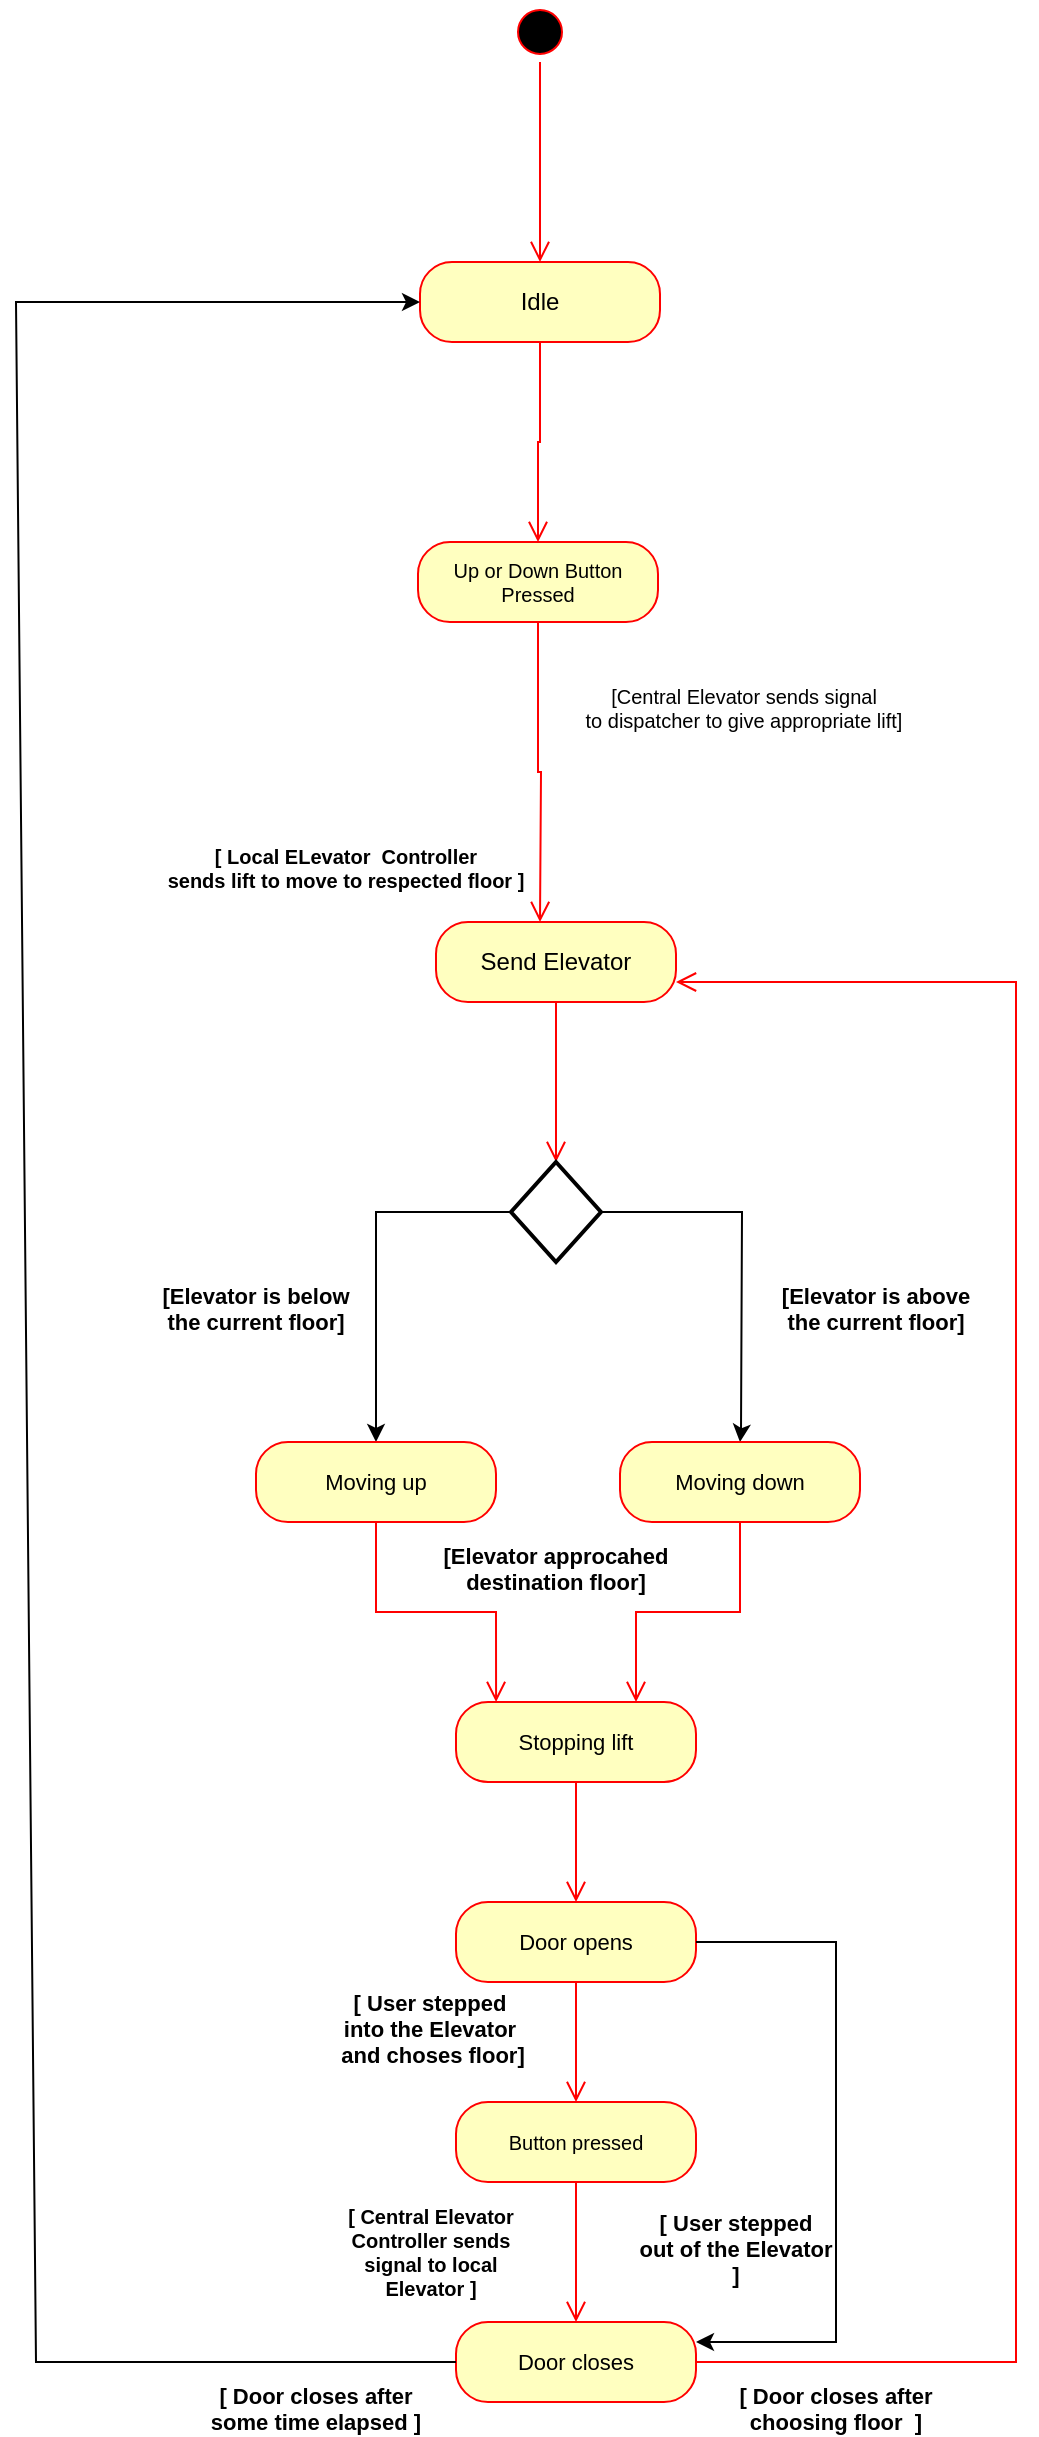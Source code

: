 <mxfile version="16.5.6" type="device"><diagram id="jsoTYuXWOImk5OFlYUXl" name="Page-1"><mxGraphModel dx="1021" dy="1631" grid="1" gridSize="10" guides="1" tooltips="1" connect="1" arrows="1" fold="1" page="1" pageScale="1" pageWidth="827" pageHeight="1169" math="0" shadow="0"><root><mxCell id="0"/><mxCell id="1" parent="0"/><mxCell id="TlJCxu3QbI0i9FBR9SM8-1" value="" style="ellipse;html=1;shape=startState;fillColor=#000000;strokeColor=#ff0000;" parent="1" vertex="1"><mxGeometry x="317" y="-100" width="30" height="30" as="geometry"/></mxCell><mxCell id="TlJCxu3QbI0i9FBR9SM8-2" value="" style="edgeStyle=orthogonalEdgeStyle;html=1;verticalAlign=bottom;endArrow=open;endSize=8;strokeColor=#ff0000;rounded=0;entryX=0.5;entryY=0;entryDx=0;entryDy=0;" parent="1" source="TlJCxu3QbI0i9FBR9SM8-1" target="TlJCxu3QbI0i9FBR9SM8-3" edge="1"><mxGeometry relative="1" as="geometry"><mxPoint x="335" y="130" as="targetPoint"/></mxGeometry></mxCell><mxCell id="TlJCxu3QbI0i9FBR9SM8-3" value="Idle" style="rounded=1;whiteSpace=wrap;html=1;arcSize=40;fontColor=#000000;fillColor=#ffffc0;strokeColor=#ff0000;" parent="1" vertex="1"><mxGeometry x="272" y="30" width="120" height="40" as="geometry"/></mxCell><mxCell id="TlJCxu3QbI0i9FBR9SM8-4" value="" style="edgeStyle=orthogonalEdgeStyle;html=1;verticalAlign=bottom;endArrow=open;endSize=8;strokeColor=#ff0000;rounded=0;entryX=0.5;entryY=0;entryDx=0;entryDy=0;" parent="1" source="TlJCxu3QbI0i9FBR9SM8-3" target="2IgKKO_sWpuKcF1QzDos-7" edge="1"><mxGeometry relative="1" as="geometry"><mxPoint x="335" y="100" as="targetPoint"/></mxGeometry></mxCell><mxCell id="TlJCxu3QbI0i9FBR9SM8-9" value="Send Elevator" style="rounded=1;whiteSpace=wrap;html=1;arcSize=40;fontColor=#000000;fillColor=#ffffc0;strokeColor=#ff0000;fontSize=12;" parent="1" vertex="1"><mxGeometry x="280" y="360" width="120" height="40" as="geometry"/></mxCell><mxCell id="TlJCxu3QbI0i9FBR9SM8-10" value="" style="edgeStyle=orthogonalEdgeStyle;html=1;verticalAlign=bottom;endArrow=open;endSize=8;strokeColor=#ff0000;rounded=0;fontSize=12;" parent="1" source="TlJCxu3QbI0i9FBR9SM8-9" edge="1"><mxGeometry relative="1" as="geometry"><mxPoint x="340" y="480" as="targetPoint"/><Array as="points"><mxPoint x="340" y="420"/><mxPoint x="340" y="420"/></Array></mxGeometry></mxCell><mxCell id="TlJCxu3QbI0i9FBR9SM8-12" value="[Central Elevator sends signal &#10;to dispatcher to give appropriate lift]" style="text;align=center;fontStyle=0;verticalAlign=middle;spacingLeft=3;spacingRight=3;strokeColor=none;rotatable=0;points=[[0,0.5],[1,0.5]];portConstraint=eastwest;fontSize=10;" parent="1" vertex="1"><mxGeometry x="362.5" y="240" width="143" height="26" as="geometry"/></mxCell><mxCell id="TlJCxu3QbI0i9FBR9SM8-13" value="" style="strokeWidth=2;html=1;shape=mxgraph.flowchart.decision;whiteSpace=wrap;" parent="1" vertex="1"><mxGeometry x="317.5" y="480" width="45" height="50" as="geometry"/></mxCell><mxCell id="TlJCxu3QbI0i9FBR9SM8-14" value="" style="endArrow=classic;html=1;rounded=0;exitX=0;exitY=0.5;exitDx=0;exitDy=0;exitPerimeter=0;entryX=0.5;entryY=0;entryDx=0;entryDy=0;" parent="1" source="TlJCxu3QbI0i9FBR9SM8-13" target="TlJCxu3QbI0i9FBR9SM8-16" edge="1"><mxGeometry width="50" height="50" relative="1" as="geometry"><mxPoint x="312.5" y="500" as="sourcePoint"/><mxPoint x="250" y="615" as="targetPoint"/><Array as="points"><mxPoint x="250" y="505"/><mxPoint x="250" y="615"/><mxPoint x="250" y="560"/></Array></mxGeometry></mxCell><mxCell id="TlJCxu3QbI0i9FBR9SM8-15" value="" style="endArrow=classic;html=1;rounded=0;exitX=1;exitY=0.5;exitDx=0;exitDy=0;exitPerimeter=0;entryX=0.5;entryY=0;entryDx=0;entryDy=0;" parent="1" source="TlJCxu3QbI0i9FBR9SM8-13" target="TlJCxu3QbI0i9FBR9SM8-18" edge="1"><mxGeometry width="50" height="50" relative="1" as="geometry"><mxPoint x="370" y="500" as="sourcePoint"/><mxPoint x="433" y="615" as="targetPoint"/><Array as="points"><mxPoint x="433" y="505"/><mxPoint x="432.5" y="615"/></Array></mxGeometry></mxCell><mxCell id="TlJCxu3QbI0i9FBR9SM8-16" value="Moving up" style="rounded=1;whiteSpace=wrap;html=1;arcSize=40;fontColor=#000000;fillColor=#ffffc0;strokeColor=#ff0000;fontSize=11;" parent="1" vertex="1"><mxGeometry x="190" y="620" width="120" height="40" as="geometry"/></mxCell><mxCell id="TlJCxu3QbI0i9FBR9SM8-17" value="" style="edgeStyle=orthogonalEdgeStyle;html=1;verticalAlign=bottom;endArrow=open;endSize=8;strokeColor=#ff0000;rounded=0;fontSize=11;entryX=0.167;entryY=0;entryDx=0;entryDy=0;entryPerimeter=0;" parent="1" source="TlJCxu3QbI0i9FBR9SM8-16" target="TlJCxu3QbI0i9FBR9SM8-23" edge="1"><mxGeometry relative="1" as="geometry"><mxPoint x="310" y="750" as="targetPoint"/></mxGeometry></mxCell><mxCell id="TlJCxu3QbI0i9FBR9SM8-18" value="Moving down" style="rounded=1;whiteSpace=wrap;html=1;arcSize=40;fontColor=#000000;fillColor=#ffffc0;strokeColor=#ff0000;fontSize=11;" parent="1" vertex="1"><mxGeometry x="372" y="620" width="120" height="40" as="geometry"/></mxCell><mxCell id="TlJCxu3QbI0i9FBR9SM8-19" value="" style="edgeStyle=orthogonalEdgeStyle;html=1;verticalAlign=bottom;endArrow=open;endSize=8;strokeColor=#ff0000;rounded=0;fontSize=11;entryX=0.75;entryY=0;entryDx=0;entryDy=0;" parent="1" source="TlJCxu3QbI0i9FBR9SM8-18" target="TlJCxu3QbI0i9FBR9SM8-23" edge="1"><mxGeometry relative="1" as="geometry"><mxPoint x="380" y="750" as="targetPoint"/></mxGeometry></mxCell><mxCell id="TlJCxu3QbI0i9FBR9SM8-20" value="[Elevator is below &#10;the current floor]" style="text;align=center;fontStyle=1;verticalAlign=middle;spacingLeft=3;spacingRight=3;strokeColor=none;rotatable=0;points=[[0,0.5],[1,0.5]];portConstraint=eastwest;fontSize=11;" parent="1" vertex="1"><mxGeometry x="150" y="540" width="80" height="26" as="geometry"/></mxCell><mxCell id="TlJCxu3QbI0i9FBR9SM8-21" value="[Elevator is above&#10;the current floor]" style="text;align=center;fontStyle=1;verticalAlign=middle;spacingLeft=3;spacingRight=3;strokeColor=none;rotatable=0;points=[[0,0.5],[1,0.5]];portConstraint=eastwest;fontSize=11;" parent="1" vertex="1"><mxGeometry x="460" y="540" width="80" height="26" as="geometry"/></mxCell><mxCell id="TlJCxu3QbI0i9FBR9SM8-23" value="Stopping lift" style="rounded=1;whiteSpace=wrap;html=1;arcSize=40;fontColor=#000000;fillColor=#ffffc0;strokeColor=#ff0000;fontSize=11;" parent="1" vertex="1"><mxGeometry x="290" y="750" width="120" height="40" as="geometry"/></mxCell><mxCell id="TlJCxu3QbI0i9FBR9SM8-24" value="" style="edgeStyle=orthogonalEdgeStyle;html=1;verticalAlign=bottom;endArrow=open;endSize=8;strokeColor=#ff0000;rounded=0;fontSize=11;" parent="1" source="TlJCxu3QbI0i9FBR9SM8-23" edge="1"><mxGeometry relative="1" as="geometry"><mxPoint x="350" y="850" as="targetPoint"/></mxGeometry></mxCell><mxCell id="TlJCxu3QbI0i9FBR9SM8-25" value="[Elevator approcahed &#10;destination floor]" style="text;align=center;fontStyle=1;verticalAlign=middle;spacingLeft=3;spacingRight=3;strokeColor=none;rotatable=0;points=[[0,0.5],[1,0.5]];portConstraint=eastwest;fontSize=11;" parent="1" vertex="1"><mxGeometry x="300" y="670" width="80" height="26" as="geometry"/></mxCell><mxCell id="TlJCxu3QbI0i9FBR9SM8-26" value="Door opens" style="rounded=1;whiteSpace=wrap;html=1;arcSize=40;fontColor=#000000;fillColor=#ffffc0;strokeColor=#ff0000;fontSize=11;" parent="1" vertex="1"><mxGeometry x="290" y="850" width="120" height="40" as="geometry"/></mxCell><mxCell id="TlJCxu3QbI0i9FBR9SM8-27" value="" style="edgeStyle=orthogonalEdgeStyle;html=1;verticalAlign=bottom;endArrow=open;endSize=8;strokeColor=#ff0000;rounded=0;fontSize=11;entryX=0.5;entryY=0;entryDx=0;entryDy=0;" parent="1" source="TlJCxu3QbI0i9FBR9SM8-26" edge="1" target="2IgKKO_sWpuKcF1QzDos-2"><mxGeometry relative="1" as="geometry"><mxPoint x="350" y="910" as="targetPoint"/></mxGeometry></mxCell><mxCell id="TlJCxu3QbI0i9FBR9SM8-30" value="[ User stepped &#10;into the Elevator&#10; and choses floor]" style="text;align=center;fontStyle=1;verticalAlign=middle;spacingLeft=3;spacingRight=3;strokeColor=none;rotatable=0;points=[[0,0.5],[1,0.5]];portConstraint=eastwest;fontSize=11;" parent="1" vertex="1"><mxGeometry x="237" y="900" width="80" height="26" as="geometry"/></mxCell><mxCell id="TlJCxu3QbI0i9FBR9SM8-31" value="Door closes" style="rounded=1;whiteSpace=wrap;html=1;arcSize=40;fontColor=#000000;fillColor=#ffffc0;strokeColor=#ff0000;fontSize=11;" parent="1" vertex="1"><mxGeometry x="290" y="1060" width="120" height="40" as="geometry"/></mxCell><mxCell id="TlJCxu3QbI0i9FBR9SM8-33" value="[ Door closes after&#10;choosing floor  ]" style="text;align=center;fontStyle=1;verticalAlign=middle;spacingLeft=3;spacingRight=3;strokeColor=none;rotatable=0;points=[[0,0.5],[1,0.5]];portConstraint=eastwest;fontSize=11;" parent="1" vertex="1"><mxGeometry x="440" y="1090" width="80" height="26" as="geometry"/></mxCell><mxCell id="TlJCxu3QbI0i9FBR9SM8-35" value="" style="edgeStyle=orthogonalEdgeStyle;html=1;verticalAlign=bottom;endArrow=open;endSize=8;strokeColor=#ff0000;rounded=0;fontSize=11;exitX=1;exitY=0.5;exitDx=0;exitDy=0;entryX=1;entryY=0.75;entryDx=0;entryDy=0;" parent="1" source="TlJCxu3QbI0i9FBR9SM8-31" target="TlJCxu3QbI0i9FBR9SM8-9" edge="1"><mxGeometry relative="1" as="geometry"><mxPoint x="570" y="290" as="targetPoint"/><mxPoint x="480" y="1060" as="sourcePoint"/><Array as="points"><mxPoint x="570" y="1080"/><mxPoint x="570" y="390"/></Array></mxGeometry></mxCell><mxCell id="TlJCxu3QbI0i9FBR9SM8-36" value="" style="endArrow=classic;html=1;rounded=0;fontSize=11;exitX=0;exitY=0.5;exitDx=0;exitDy=0;entryX=0;entryY=0.5;entryDx=0;entryDy=0;" parent="1" source="TlJCxu3QbI0i9FBR9SM8-31" target="TlJCxu3QbI0i9FBR9SM8-3" edge="1"><mxGeometry width="50" height="50" relative="1" as="geometry"><mxPoint x="290" y="1200" as="sourcePoint"/><mxPoint x="100" y="130" as="targetPoint"/><Array as="points"><mxPoint x="80" y="1080"/><mxPoint x="70" y="50"/></Array></mxGeometry></mxCell><mxCell id="TlJCxu3QbI0i9FBR9SM8-39" value="[ Door closes after&#10;some time elapsed ]" style="text;align=center;fontStyle=1;verticalAlign=middle;spacingLeft=3;spacingRight=3;strokeColor=none;rotatable=0;points=[[0,0.5],[1,0.5]];portConstraint=eastwest;fontSize=11;" parent="1" vertex="1"><mxGeometry x="180" y="1090" width="80" height="26" as="geometry"/></mxCell><mxCell id="2IgKKO_sWpuKcF1QzDos-2" value="Button pressed" style="rounded=1;whiteSpace=wrap;html=1;arcSize=40;fontColor=#000000;fillColor=#ffffc0;strokeColor=#ff0000;fontSize=10;" vertex="1" parent="1"><mxGeometry x="290" y="950" width="120" height="40" as="geometry"/></mxCell><mxCell id="2IgKKO_sWpuKcF1QzDos-3" value="" style="edgeStyle=orthogonalEdgeStyle;html=1;verticalAlign=bottom;endArrow=open;endSize=8;strokeColor=#ff0000;rounded=0;fontSize=10;entryX=0.5;entryY=0;entryDx=0;entryDy=0;" edge="1" source="2IgKKO_sWpuKcF1QzDos-2" parent="1" target="TlJCxu3QbI0i9FBR9SM8-31"><mxGeometry relative="1" as="geometry"><mxPoint x="350" y="1050" as="targetPoint"/></mxGeometry></mxCell><mxCell id="2IgKKO_sWpuKcF1QzDos-4" value="" style="endArrow=classic;html=1;rounded=0;fontSize=10;exitX=1;exitY=0.5;exitDx=0;exitDy=0;entryX=1;entryY=0.25;entryDx=0;entryDy=0;" edge="1" parent="1" source="TlJCxu3QbI0i9FBR9SM8-26" target="TlJCxu3QbI0i9FBR9SM8-31"><mxGeometry width="50" height="50" relative="1" as="geometry"><mxPoint x="340" y="1000" as="sourcePoint"/><mxPoint x="470" y="1050" as="targetPoint"/><Array as="points"><mxPoint x="480" y="870"/><mxPoint x="480" y="1070"/></Array></mxGeometry></mxCell><mxCell id="2IgKKO_sWpuKcF1QzDos-5" value="[ User stepped &#10;out of the Elevator&#10;]" style="text;align=center;fontStyle=1;verticalAlign=middle;spacingLeft=3;spacingRight=3;strokeColor=none;rotatable=0;points=[[0,0.5],[1,0.5]];portConstraint=eastwest;fontSize=11;" vertex="1" parent="1"><mxGeometry x="390" y="1010" width="80" height="26" as="geometry"/></mxCell><mxCell id="2IgKKO_sWpuKcF1QzDos-6" value="&lt;b&gt;[ Central Elevator Controller sends signal to local Elevator ]&lt;/b&gt;" style="text;html=1;strokeColor=none;fillColor=none;align=center;verticalAlign=middle;whiteSpace=wrap;rounded=0;fontSize=10;" vertex="1" parent="1"><mxGeometry x="230" y="1010" width="95" height="30" as="geometry"/></mxCell><mxCell id="2IgKKO_sWpuKcF1QzDos-7" value="Up or Down Button Pressed" style="rounded=1;whiteSpace=wrap;html=1;arcSize=40;fontColor=#000000;fillColor=#ffffc0;strokeColor=#ff0000;fontSize=10;" vertex="1" parent="1"><mxGeometry x="271" y="170" width="120" height="40" as="geometry"/></mxCell><mxCell id="2IgKKO_sWpuKcF1QzDos-8" value="" style="edgeStyle=orthogonalEdgeStyle;html=1;verticalAlign=bottom;endArrow=open;endSize=8;strokeColor=#ff0000;rounded=0;fontSize=10;" edge="1" source="2IgKKO_sWpuKcF1QzDos-7" parent="1"><mxGeometry relative="1" as="geometry"><mxPoint x="332" y="360" as="targetPoint"/></mxGeometry></mxCell><mxCell id="2IgKKO_sWpuKcF1QzDos-9" value="[ Local ELevator  Controller&#10;sends lift to move to respected floor ]" style="text;align=center;fontStyle=1;verticalAlign=middle;spacingLeft=3;spacingRight=3;strokeColor=none;rotatable=0;points=[[0,0.5],[1,0.5]];portConstraint=eastwest;fontSize=10;" vertex="1" parent="1"><mxGeometry x="195" y="320" width="80" height="26" as="geometry"/></mxCell></root></mxGraphModel></diagram></mxfile>